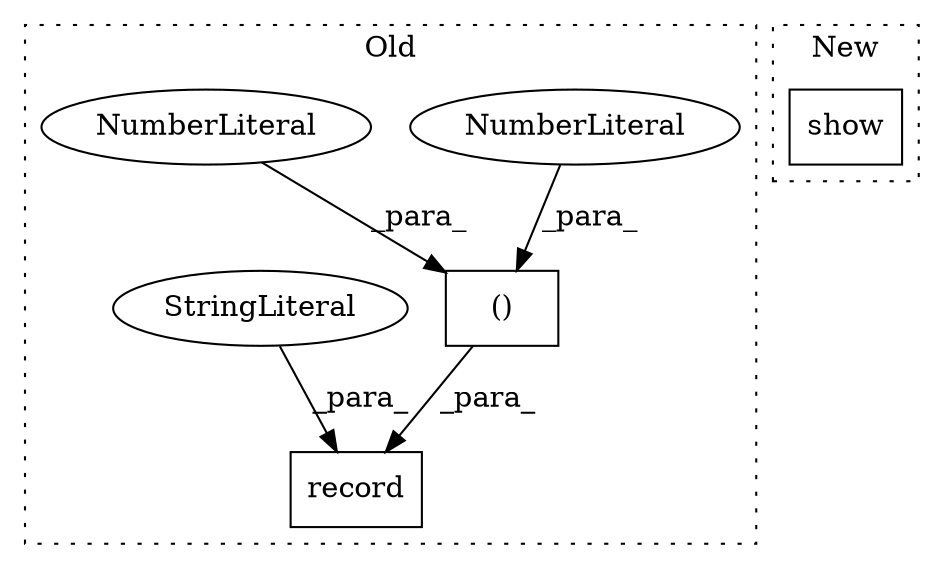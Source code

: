 digraph G {
subgraph cluster0 {
1 [label="record" a="32" s="3136,3208" l="7,2" shape="box"];
3 [label="()" a="106" s="3189" l="19" shape="box"];
4 [label="NumberLiteral" a="34" s="3205" l="3" shape="ellipse"];
5 [label="NumberLiteral" a="34" s="3189" l="3" shape="ellipse"];
6 [label="StringLiteral" a="45" s="3152" l="31" shape="ellipse"];
label = "Old";
style="dotted";
}
subgraph cluster1 {
2 [label="show" a="32" s="2884,2890" l="5,1" shape="box"];
label = "New";
style="dotted";
}
3 -> 1 [label="_para_"];
4 -> 3 [label="_para_"];
5 -> 3 [label="_para_"];
6 -> 1 [label="_para_"];
}